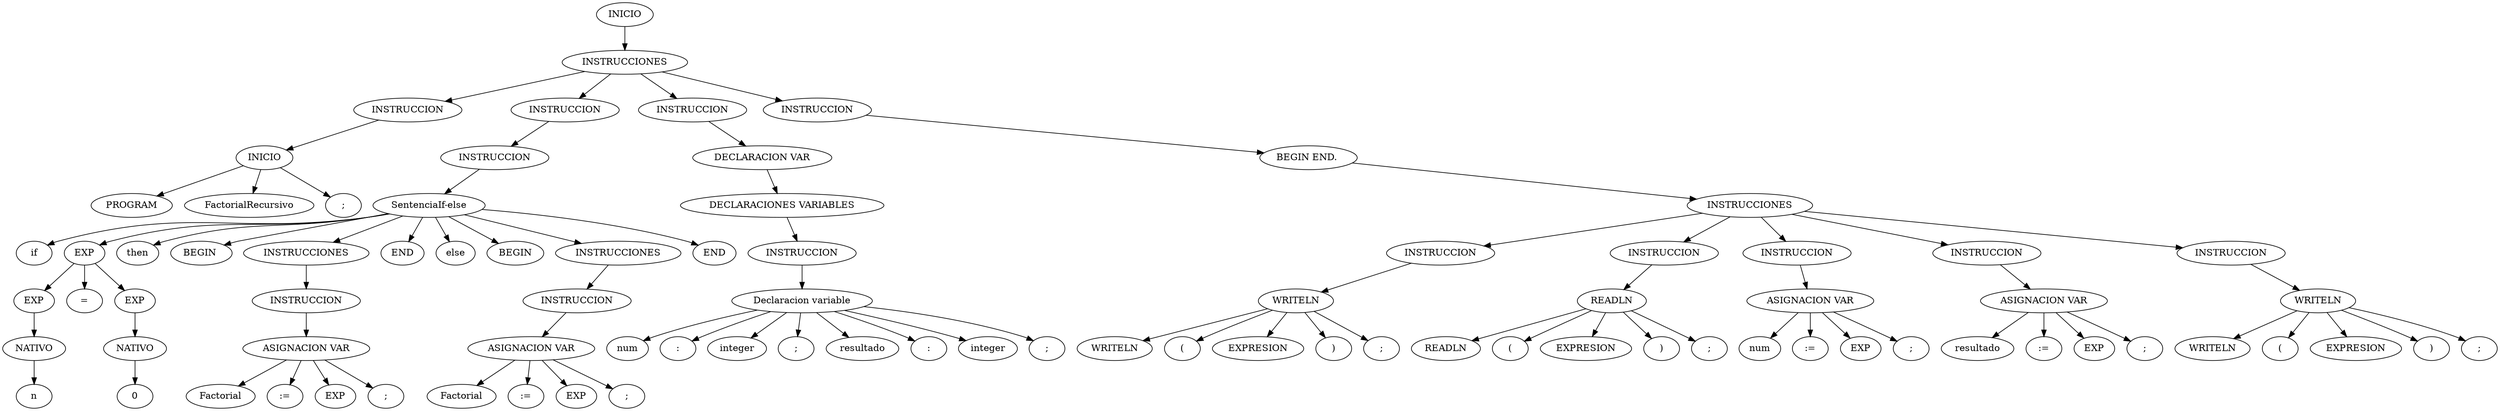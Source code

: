 digraph ast{
nINICIO[label="INICIO"];
nINSTRUCCIONES[label="INSTRUCCIONES"];
nINICIO -> nINSTRUCCIONES;
n1[label="INSTRUCCION"];
nINSTRUCCIONES -> n1;
n2[label="INICIO"];
n1 -> n2;
n3[label="PROGRAM"];
n4[label="FactorialRecursivo"];
n5[label=";"];
n2 -> n3;
n2 -> n4;
n2 -> n5;
n6[label="INSTRUCCION"];
nINSTRUCCIONES -> n6;
 n7[label="INSTRUCCION"];
n6-> n7;
n7 ->n8;
n8[label="SentenciaIf-else"];
n9[label="if"];
n10[label="EXP"];
n11[label="then"];
n12[label="BEGIN "];
n13[label="INSTRUCCIONES"];
n14[label="END"];
n15[label="else"];
n16[label="BEGIN"];
n17[label="INSTRUCCIONES"];
n18[label="END"];
n8 ->n9;
n8 ->n10;
n8 ->n11;
n8 ->n12;
n8 ->n13;
n8 ->n14;
n8 ->n15;
n8 ->n16;
n8 ->n17;
n8 ->n18;
n10 -> n19;
n10 ->n20;
n10 ->n21;
n19[label="EXP"];
n20[label="="];
n21[label="EXP"];
n19 -> n22;
n22[label="NATIVO"];
n23[label="n"];
n22 -> n23;
n21 -> n24;
n24[label="NATIVO"];
n25[label="0"];
n24 -> n25;
n26[label="INSTRUCCION"];
n13-> n26;
n26 ->n27;
n27[label="ASIGNACION VAR"];
n28[label="Factorial"];
n29[label=":="];
n30[label="EXP"];
n31[label=";"];
n27 ->n28;
n27 ->n29;
n27 ->n30;
n27 ->n31;
n32[label="INSTRUCCION"];
n17-> n32;
n32 ->n33;
n33[label="ASIGNACION VAR"];
n34[label="Factorial"];
n35[label=":="];
n36[label="EXP"];
n37[label=";"];
n33 ->n34;
n33 ->n35;
n33 ->n36;
n33 ->n37;
n38[label="INSTRUCCION"];
nINSTRUCCIONES -> n38;
n38 ->n39;
n39[label="DECLARACION VAR"];
n40[label="DECLARACIONES VARIABLES"];
n39 ->n40;
n41[label="INSTRUCCION"];
n40-> n41;
n41 ->n42;
n42[label="Declaracion variable"];
n43[label="num"];
n44[label=":"];
n45[label="integer"];
n46[label=";"];
n42 ->n43;
n42 ->n44;
n42 ->n45;
n42 ->n46;
n47[label="resultado"];
n48[label=":"];
n49[label="integer"];
n50[label=";"];
n42 ->n47;
n42 ->n48;
n42 ->n49;
n42 ->n50;
n51[label="INSTRUCCION"];
nINSTRUCCIONES -> n51;
n51 ->n52;
n52[label="BEGIN END. "];
n53[label="INSTRUCCIONES"];
n52 ->n53;
n54[label="INSTRUCCION"];
n53-> n54;
n55[label="WRITELN"];
n54 -> n55;
n56[label="WRITELN"];
n57[label="("];
n58[label="EXPRESION"];
n59[label=")"];
n60[label=";"];
n55 -> n56;
n55 -> n57;
n55 -> n58;
n55 -> n59;
n55 -> n60;
n61[label="INSTRUCCION"];
n53-> n61;
n62[label="READLN"];
n61 -> n62;
n63[label="READLN"];
n64[label="("];
n65[label="EXPRESION"];
n66[label=")"];
n67[label=";"];
n62 -> n63;
n62 -> n64;
n62 -> n65;
n62 -> n66;
n62 -> n67;
n68[label="INSTRUCCION"];
n53-> n68;
n68 ->n69;
n69[label="ASIGNACION VAR"];
n70[label="num"];
n71[label=":="];
n72[label="EXP"];
n73[label=";"];
n69 ->n70;
n69 ->n71;
n69 ->n72;
n69 ->n73;
n74[label="INSTRUCCION"];
n53-> n74;
n74 ->n75;
n75[label="ASIGNACION VAR"];
n76[label="resultado"];
n77[label=":="];
n78[label="EXP"];
n79[label=";"];
n75 ->n76;
n75 ->n77;
n75 ->n78;
n75 ->n79;
n80[label="INSTRUCCION"];
n53-> n80;
n81[label="WRITELN"];
n80 -> n81;
n82[label="WRITELN"];
n83[label="("];
n84[label="EXPRESION"];
n85[label=")"];
n86[label=";"];
n81 -> n82;
n81 -> n83;
n81 -> n84;
n81 -> n85;
n81 -> n86;

}